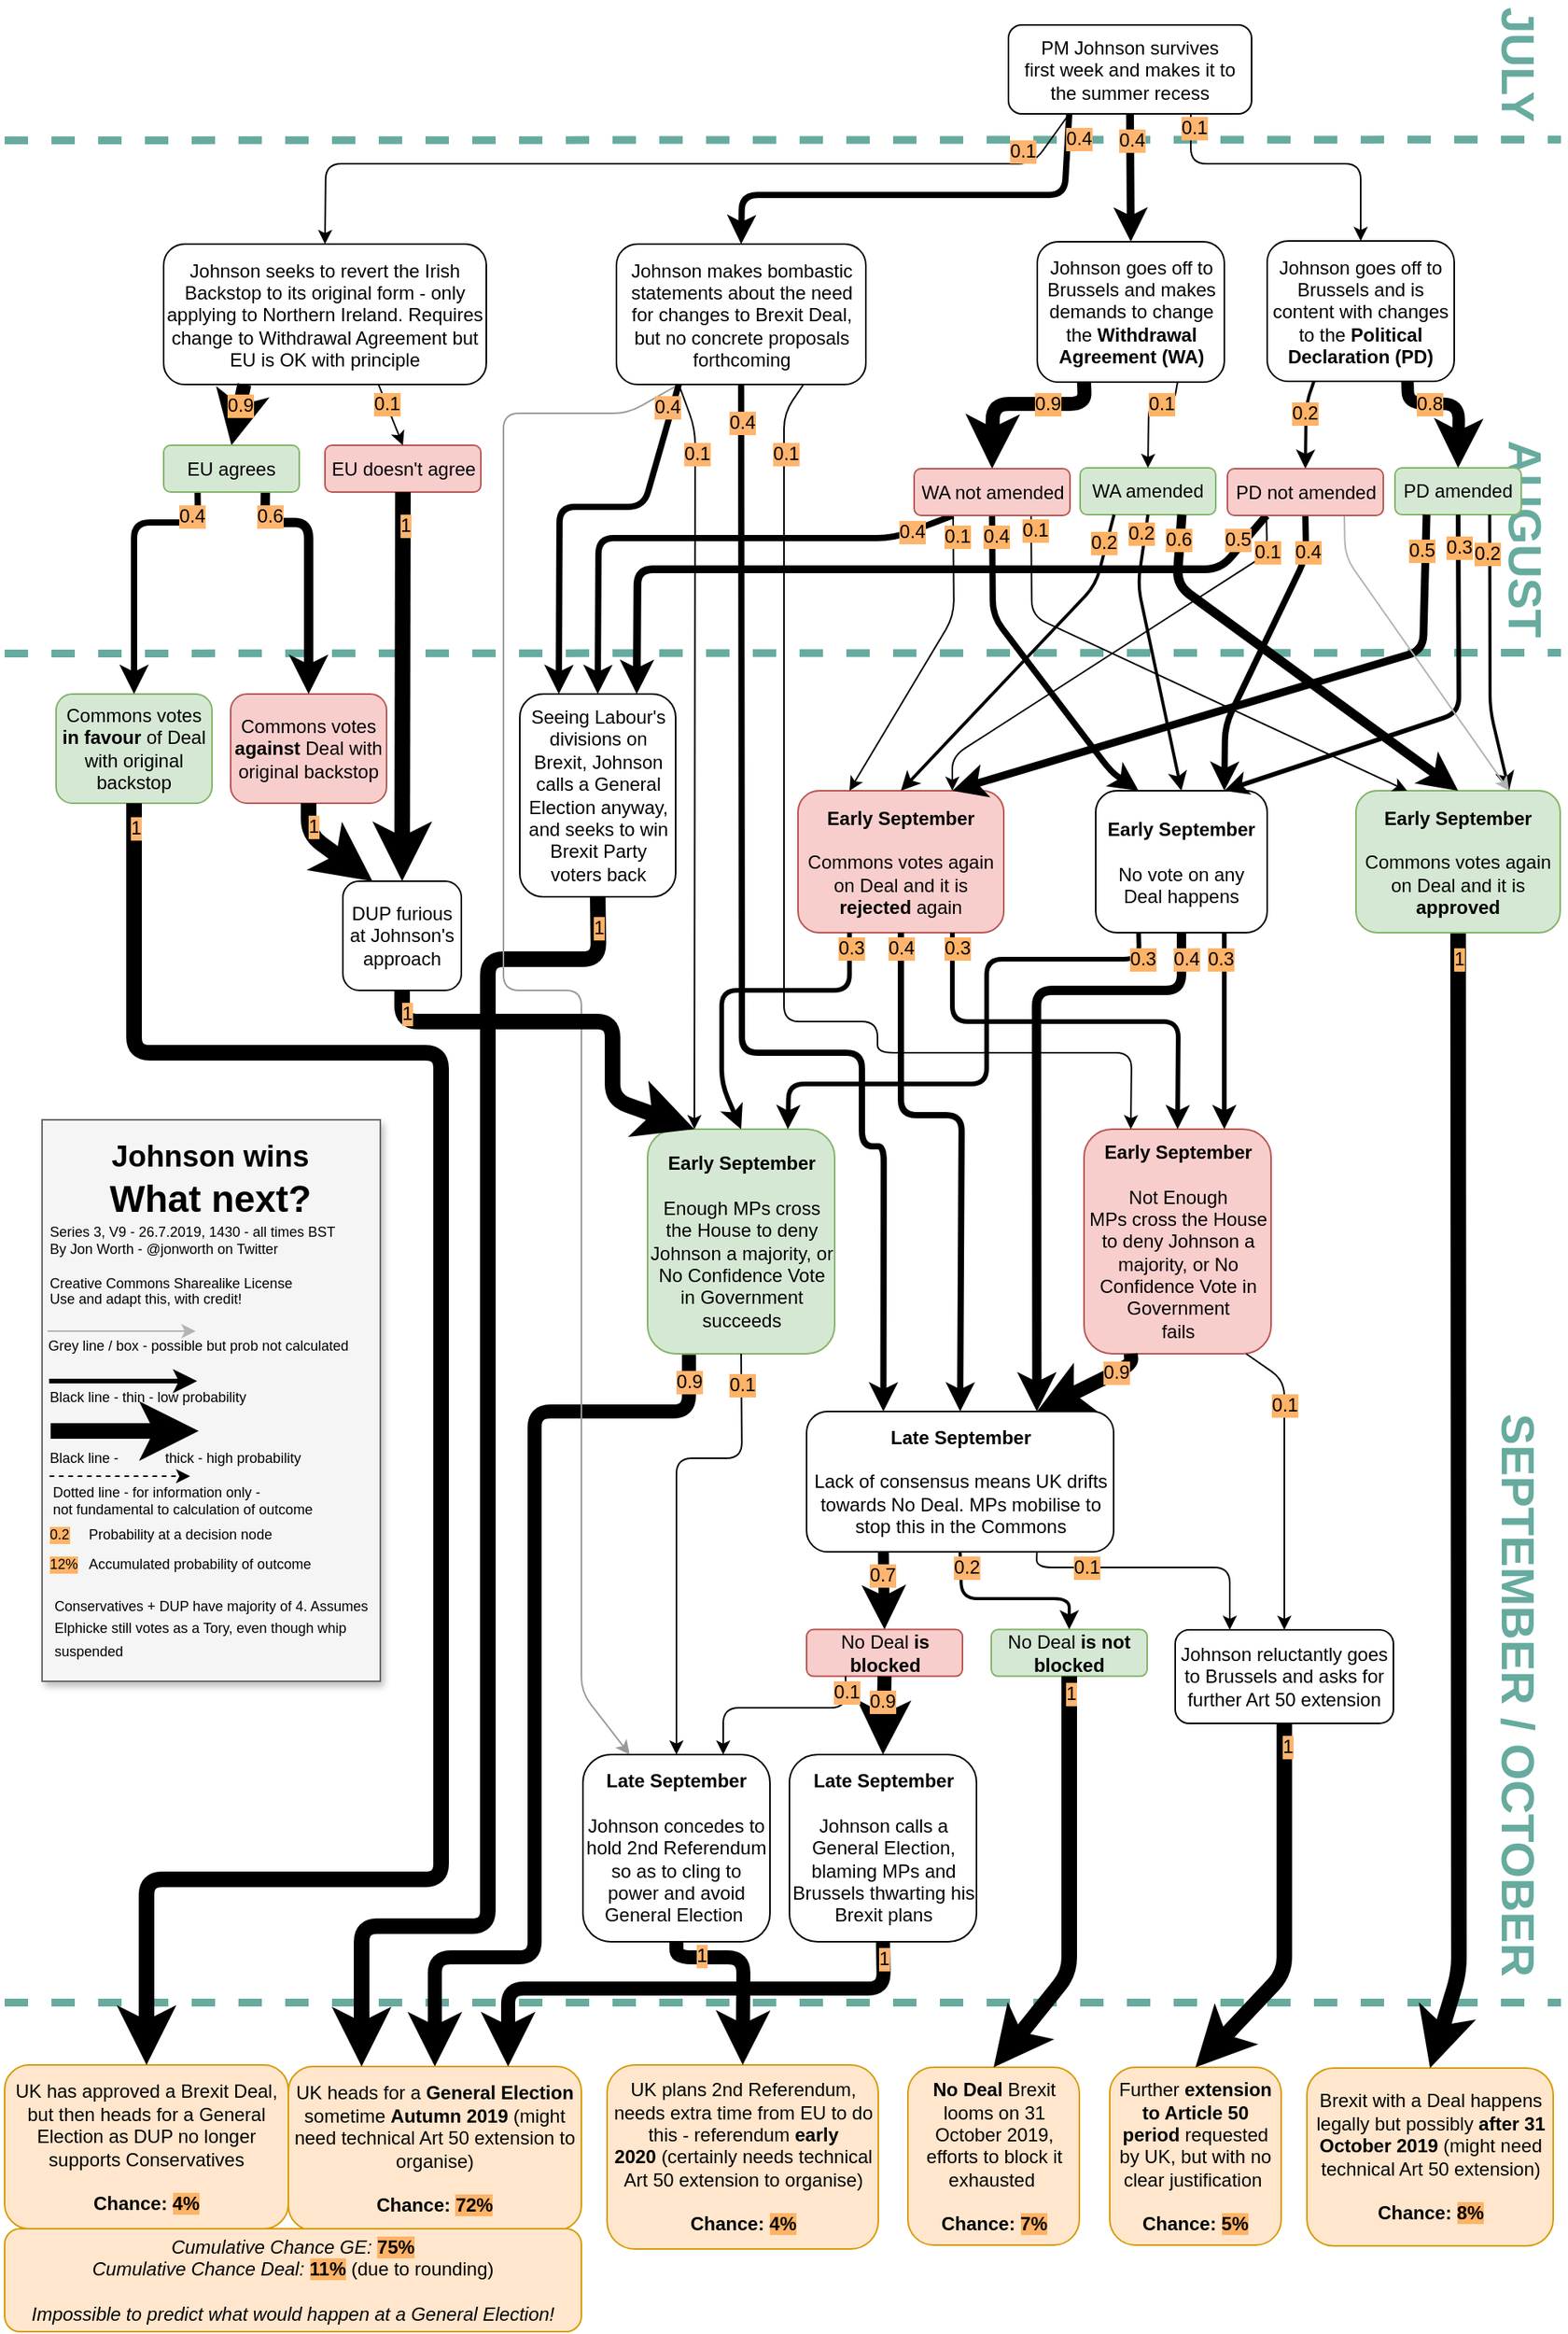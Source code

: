 <mxfile version="11.0.5" type="device"><diagram id="lSXVcm9r7wIJ1-dpV6qa" name="Page-1"><mxGraphModel dx="1106" dy="636" grid="1" gridSize="10" guides="1" tooltips="1" connect="1" arrows="1" fold="1" page="1" pageScale="1" pageWidth="827" pageHeight="1169" math="0" shadow="0"><root><mxCell id="0"/><mxCell id="1" parent="0"/><mxCell id="Iw0c2TgwUDw_euC1eZgr-57" value="" style="endArrow=none;dashed=1;html=1;strokeWidth=5;strokeColor=#67AB9F;" parent="1" edge="1"><mxGeometry width="50" height="50" relative="1" as="geometry"><mxPoint x="10" y="1287" as="sourcePoint"/><mxPoint x="1008.5" y="1287" as="targetPoint"/></mxGeometry></mxCell><mxCell id="Iw0c2TgwUDw_euC1eZgr-58" value="&lt;font style=&quot;font-size: 30px&quot; color=&quot;#67ab9f&quot;&gt;&lt;b&gt;SEPTEMBER / OCTOBER&lt;/b&gt;&lt;/font&gt;" style="text;html=1;strokeColor=none;fillColor=none;align=right;verticalAlign=middle;whiteSpace=wrap;rounded=0;labelBackgroundColor=none;direction=south;rotation=90;" parent="1" vertex="1"><mxGeometry x="774" y="1048" width="416" height="33" as="geometry"/></mxCell><mxCell id="Iw0c2TgwUDw_euC1eZgr-34" value="" style="endArrow=none;dashed=1;html=1;strokeWidth=5;strokeColor=#67AB9F;" parent="1" edge="1"><mxGeometry width="50" height="50" relative="1" as="geometry"><mxPoint x="10" y="422" as="sourcePoint"/><mxPoint x="1008.5" y="421.5" as="targetPoint"/></mxGeometry></mxCell><mxCell id="Iw0c2TgwUDw_euC1eZgr-54" value="&lt;font style=&quot;font-size: 30px&quot; color=&quot;#67ab9f&quot;&gt;&lt;b&gt;AUGUST&lt;/b&gt;&lt;/font&gt;" style="text;html=1;strokeColor=none;fillColor=none;align=right;verticalAlign=middle;whiteSpace=wrap;rounded=0;labelBackgroundColor=none;direction=south;rotation=90;" parent="1" vertex="1"><mxGeometry x="929" y="339.5" width="115" height="33" as="geometry"/></mxCell><mxCell id="7K7P4XBZ72VktKCeOSTk-15" value="&lt;span style=&quot;font-size: 12px&quot;&gt;&lt;b&gt;Early September&lt;/b&gt;&lt;br&gt;&lt;br&gt;Enough&lt;/span&gt;&amp;nbsp;MPs cross the House to deny Johnson a majority, or No Confidence Vote in Government succeeds" style="rounded=1;whiteSpace=wrap;html=1;fillColor=#d5e8d4;strokeColor=#82b366;fontSize=12;" parent="1" vertex="1"><mxGeometry x="422.5" y="727" width="120" height="144" as="geometry"/></mxCell><mxCell id="7K7P4XBZ72VktKCeOSTk-16" value="&lt;b&gt;Early September&lt;/b&gt;&lt;br&gt;&lt;br&gt;Not Enough&lt;br&gt;MPs cross the House to deny Johnson a majority, or No Confidence Vote in Government&lt;br&gt;fails" style="rounded=1;whiteSpace=wrap;html=1;fillColor=#f8cecc;strokeColor=#b85450;fontSize=12;" parent="1" vertex="1"><mxGeometry x="702.5" y="727" width="120" height="144" as="geometry"/></mxCell><mxCell id="7K7P4XBZ72VktKCeOSTk-32" value="&lt;b&gt;Late September&lt;/b&gt;&lt;br&gt;&lt;br&gt;Johnson concedes to hold 2nd Referendum so as to cling to power and avoid General Election&amp;nbsp;" style="rounded=1;whiteSpace=wrap;html=1;fontSize=12;" parent="1" vertex="1"><mxGeometry x="381" y="1128" width="120" height="120" as="geometry"/></mxCell><mxCell id="7K7P4XBZ72VktKCeOSTk-33" value="" style="endArrow=classic;html=1;strokeWidth=1;exitX=0.5;exitY=1;exitDx=0;exitDy=0;fontSize=12;entryX=0.5;entryY=0;entryDx=0;entryDy=0;" parent="1" source="7K7P4XBZ72VktKCeOSTk-15" target="7K7P4XBZ72VktKCeOSTk-32" edge="1"><mxGeometry width="50" height="50" relative="1" as="geometry"><mxPoint x="195" y="813.5" as="sourcePoint"/><mxPoint x="299.5" y="815.5" as="targetPoint"/><Array as="points"><mxPoint x="483" y="938"/><mxPoint x="441" y="938"/></Array></mxGeometry></mxCell><mxCell id="7K7P4XBZ72VktKCeOSTk-53" value="0.1" style="text;html=1;resizable=0;points=[];align=center;verticalAlign=middle;labelBackgroundColor=#FFB366;fontSize=12;" parent="7K7P4XBZ72VktKCeOSTk-33" vertex="1" connectable="0"><mxGeometry x="-0.387" relative="1" as="geometry"><mxPoint x="24.5" y="-47.5" as="offset"/></mxGeometry></mxCell><mxCell id="7K7P4XBZ72VktKCeOSTk-34" value="" style="endArrow=classic;html=1;strokeWidth=9;fontSize=12;entryX=0.5;entryY=0;entryDx=0;entryDy=0;exitX=0.221;exitY=1.004;exitDx=0;exitDy=0;exitPerimeter=0;" parent="1" source="7K7P4XBZ72VktKCeOSTk-15" target="ezZ561g6iPy63EXMOgBz-5" edge="1"><mxGeometry width="50" height="50" relative="1" as="geometry"><mxPoint x="289.5" y="765.5" as="sourcePoint"/><mxPoint x="334.5" y="1096" as="targetPoint"/><Array as="points"><mxPoint x="449" y="908"/><mxPoint x="350" y="908"/><mxPoint x="350" y="1258"/><mxPoint x="286" y="1258"/></Array></mxGeometry></mxCell><mxCell id="0ZxB78aHKAC87hzvvOJA-72" value="0.9" style="text;html=1;resizable=0;points=[];align=center;verticalAlign=middle;labelBackgroundColor=#FFB570;" vertex="1" connectable="0" parent="7K7P4XBZ72VktKCeOSTk-34"><mxGeometry x="-0.945" relative="1" as="geometry"><mxPoint as="offset"/></mxGeometry></mxCell><mxCell id="7K7P4XBZ72VktKCeOSTk-57" value="UK plans 2nd Referendum, needs extra time from EU to do this - referendum &lt;b&gt;early 2020&amp;nbsp;&lt;/b&gt;(certainly needs technical Art 50 extension to organise)&lt;b&gt;&lt;br&gt;&lt;/b&gt;&lt;br&gt;&lt;b&gt;Chance: &lt;span style=&quot;background-color: rgb(255 , 179 , 102)&quot;&gt;4%&lt;/span&gt;&lt;/b&gt;" style="rounded=1;whiteSpace=wrap;html=1;fillColor=#ffe6cc;strokeColor=#d79b00;fontSize=12;" parent="1" vertex="1"><mxGeometry x="396.5" y="1327" width="174" height="118" as="geometry"/></mxCell><mxCell id="7K7P4XBZ72VktKCeOSTk-63" value="&lt;b&gt;No Deal &lt;/b&gt;Brexit looms on 31 October 2019, efforts to block it exhausted&amp;nbsp;&lt;br&gt;&lt;br&gt;&lt;b&gt;Chance: &lt;span style=&quot;background-color: rgb(255 , 179 , 102)&quot;&gt;7%&lt;/span&gt;&lt;/b&gt;" style="rounded=1;whiteSpace=wrap;html=1;fillColor=#ffe6cc;strokeColor=#d79b00;fontSize=12;" parent="1" vertex="1"><mxGeometry x="589.5" y="1328.5" width="110" height="114" as="geometry"/></mxCell><mxCell id="7K7P4XBZ72VktKCeOSTk-72" value="Brexit with a Deal happens legally but possibly &lt;b&gt;after&lt;/b&gt;&lt;b style=&quot;font-size: 12px&quot;&gt;&amp;nbsp;31 October 2019&amp;nbsp;&lt;/b&gt;(might need technical Art 50 extension)&lt;span style=&quot;font-size: 12px&quot;&gt;&lt;br&gt;&lt;br&gt;&lt;b&gt;Chance: &lt;/b&gt;&lt;span style=&quot;font-weight: bold ; background-color: rgb(255 , 179 , 102)&quot;&gt;8%&lt;/span&gt;&lt;br&gt;&lt;/span&gt;" style="rounded=1;whiteSpace=wrap;html=1;fillColor=#ffe6cc;strokeColor=#d79b00;fontSize=12;" parent="1" vertex="1"><mxGeometry x="845.5" y="1329" width="158" height="114" as="geometry"/></mxCell><mxCell id="7K7P4XBZ72VktKCeOSTk-73" value="" style="endArrow=classic;html=1;strokeWidth=10;fontSize=12;entryX=0.5;entryY=0;entryDx=0;entryDy=0;exitX=0.5;exitY=1;exitDx=0;exitDy=0;" parent="1" source="BL-kFux2TK3ZMEraRpLe-17" target="7K7P4XBZ72VktKCeOSTk-72" edge="1"><mxGeometry width="50" height="50" relative="1" as="geometry"><mxPoint x="797" y="818.5" as="sourcePoint"/><mxPoint x="685.5" y="798.5" as="targetPoint"/><Array as="points"><mxPoint x="943" y="1268"/></Array></mxGeometry></mxCell><mxCell id="7K7P4XBZ72VktKCeOSTk-80" value="1" style="text;html=1;resizable=0;points=[];align=center;verticalAlign=middle;labelBackgroundColor=#FFB366;fontSize=12;" parent="7K7P4XBZ72VktKCeOSTk-73" vertex="1" connectable="0"><mxGeometry x="-0.515" y="-1" relative="1" as="geometry"><mxPoint x="1" y="-160.5" as="offset"/></mxGeometry></mxCell><mxCell id="7K7P4XBZ72VktKCeOSTk-86" value="" style="rounded=0;whiteSpace=wrap;html=1;labelBackgroundColor=none;strokeColor=#666666;fontSize=10;fontColor=#333333;fillColor=#f5f5f5;shadow=1;" parent="1" vertex="1"><mxGeometry x="34" y="721" width="217" height="360" as="geometry"/></mxCell><mxCell id="7K7P4XBZ72VktKCeOSTk-87" value="Grey line / box - possible but prob not calculated" style="text;html=1;resizable=0;points=[];autosize=1;align=left;verticalAlign=top;spacingTop=-4;fontSize=9;" parent="1" vertex="1"><mxGeometry x="36" y="857.556" width="210" height="10" as="geometry"/></mxCell><mxCell id="7K7P4XBZ72VktKCeOSTk-88" value="&lt;b&gt;&lt;font style=&quot;font-size: 19px&quot;&gt;Johnson wins&lt;br&gt;&lt;/font&gt;What next?&lt;br&gt;&lt;/b&gt;" style="text;html=1;strokeColor=none;fillColor=none;spacing=5;spacingTop=-20;whiteSpace=wrap;overflow=hidden;rounded=0;labelBackgroundColor=none;fontSize=24;align=center;" parent="1" vertex="1"><mxGeometry x="33.5" y="738.556" width="216" height="44" as="geometry"/></mxCell><mxCell id="7K7P4XBZ72VktKCeOSTk-89" value="" style="endArrow=classic;html=1;strokeColor=#B3B3B3;strokeWidth=1;fillColor=#000000;fontSize=9;" parent="1" edge="1"><mxGeometry width="50" height="50" relative="1" as="geometry"><mxPoint x="37.5" y="856.556" as="sourcePoint"/><mxPoint x="132.5" y="856.556" as="targetPoint"/></mxGeometry></mxCell><mxCell id="7K7P4XBZ72VktKCeOSTk-90" value="Black line - thin - low probability" style="text;html=1;resizable=0;points=[];autosize=1;align=left;verticalAlign=top;spacingTop=-4;fontSize=9;" parent="1" vertex="1"><mxGeometry x="37" y="890.556" width="180" height="20" as="geometry"/></mxCell><mxCell id="7K7P4XBZ72VktKCeOSTk-91" value="" style="endArrow=classic;html=1;strokeColor=#000000;strokeWidth=3;fillColor=#000000;fontSize=9;" parent="1" edge="1"><mxGeometry width="50" height="50" relative="1" as="geometry"><mxPoint x="38.5" y="888.556" as="sourcePoint"/><mxPoint x="133.5" y="888.556" as="targetPoint"/></mxGeometry></mxCell><mxCell id="7K7P4XBZ72VktKCeOSTk-92" value="Black line -&amp;nbsp; &amp;nbsp; &amp;nbsp; &amp;nbsp; &amp;nbsp; &amp;nbsp; thick - high probability" style="text;html=1;resizable=0;points=[];autosize=1;align=left;verticalAlign=top;spacingTop=-4;fontSize=9;" parent="1" vertex="1"><mxGeometry x="36.5" y="929.556" width="180" height="10" as="geometry"/></mxCell><mxCell id="7K7P4XBZ72VktKCeOSTk-93" value="" style="endArrow=classic;html=1;strokeColor=#000000;strokeWidth=10;fillColor=#000000;fontSize=9;" parent="1" edge="1"><mxGeometry width="50" height="50" relative="1" as="geometry"><mxPoint x="39.5" y="920.556" as="sourcePoint"/><mxPoint x="134.5" y="920.556" as="targetPoint"/></mxGeometry></mxCell><mxCell id="7K7P4XBZ72VktKCeOSTk-94" value="0.2" style="text;html=1;resizable=0;points=[];autosize=1;align=left;verticalAlign=top;spacingTop=-4;labelBackgroundColor=#FFB366;fontSize=9;" parent="1" vertex="1"><mxGeometry x="36.5" y="979.056" width="30" height="20" as="geometry"/></mxCell><mxCell id="7K7P4XBZ72VktKCeOSTk-95" value="Probability at a decision node" style="text;html=1;resizable=0;points=[];autosize=1;align=left;verticalAlign=top;spacingTop=-4;fontSize=9;" parent="1" vertex="1"><mxGeometry x="61.5" y="979.056" width="150" height="10" as="geometry"/></mxCell><mxCell id="7K7P4XBZ72VktKCeOSTk-96" value="&lt;div style=&quot;font-size: 9px&quot;&gt;&lt;span style=&quot;font-size: 9px&quot;&gt;Series 3, V9 - 26.7&lt;/span&gt;&lt;span&gt;.2019, 1430 - a&lt;/span&gt;&lt;span&gt;ll times BST&lt;/span&gt;&lt;/div&gt;&lt;div style=&quot;font-size: 9px&quot;&gt;&lt;span&gt;By Jon Worth - @jonworth on Twitter&lt;/span&gt;&lt;/div&gt;&lt;div style=&quot;font-size: 9px&quot;&gt;&lt;span&gt;&lt;br&gt;&lt;/span&gt;&lt;/div&gt;&lt;div style=&quot;font-size: 9px&quot;&gt;&lt;span&gt;Creative Commons Sharealike License&lt;/span&gt;&lt;/div&gt;&lt;div style=&quot;font-size: 9px&quot;&gt;&lt;span&gt;Use and adapt this, with credit!&lt;/span&gt;&lt;/div&gt;&lt;font style=&quot;font-size: 9px&quot;&gt;&lt;br style=&quot;font-size: 9px&quot;&gt;&lt;/font&gt;" style="text;html=1;strokeColor=none;fillColor=none;align=left;verticalAlign=middle;whiteSpace=wrap;rounded=0;labelBackgroundColor=none;fontSize=9;fontColor=#000000;" parent="1" vertex="1"><mxGeometry x="37" y="794.556" width="212" height="51" as="geometry"/></mxCell><mxCell id="7K7P4XBZ72VktKCeOSTk-101" value="Accumulated probability of outcome" style="text;html=1;resizable=0;points=[];autosize=1;align=left;verticalAlign=top;spacingTop=-4;fontSize=9;" parent="1" vertex="1"><mxGeometry x="61.5" y="998.056" width="170" height="10" as="geometry"/></mxCell><mxCell id="7K7P4XBZ72VktKCeOSTk-102" value="12%" style="text;html=1;resizable=0;points=[];autosize=1;align=left;verticalAlign=top;spacingTop=-4;labelBackgroundColor=#FFB366;fontSize=9;" parent="1" vertex="1"><mxGeometry x="36.5" y="998.056" width="40" height="10" as="geometry"/></mxCell><mxCell id="ezZ561g6iPy63EXMOgBz-5" value="UK heads for a &lt;b&gt;General Election &lt;/b&gt;sometime &lt;b&gt;Autumn&amp;nbsp;2019 &lt;/b&gt;(might need technical Art 50 extension to organise)&lt;br&gt;&lt;br&gt;&lt;b&gt;Chance: &lt;span style=&quot;background-color: rgb(255 , 179 , 102)&quot;&gt;72%&lt;/span&gt;&lt;/b&gt;" style="rounded=1;whiteSpace=wrap;html=1;fillColor=#ffe6cc;strokeColor=#d79b00;fontSize=12;" parent="1" vertex="1"><mxGeometry x="192" y="1328" width="188" height="105" as="geometry"/></mxCell><mxCell id="ezZ561g6iPy63EXMOgBz-8" value="Seeing Labour's divisions on Brexit, Johnson calls a General Election anyway, and seeks to win Brexit Party voters back" style="rounded=1;whiteSpace=wrap;html=1;fontSize=12;" parent="1" vertex="1"><mxGeometry x="340.5" y="448" width="100" height="130" as="geometry"/></mxCell><mxCell id="ezZ561g6iPy63EXMOgBz-9" value="" style="endArrow=classic;html=1;entryX=0.25;entryY=0;entryDx=0;entryDy=0;exitX=0.5;exitY=1;exitDx=0;exitDy=0;strokeWidth=10;" parent="1" source="ezZ561g6iPy63EXMOgBz-8" target="ezZ561g6iPy63EXMOgBz-5" edge="1"><mxGeometry width="50" height="50" relative="1" as="geometry"><mxPoint x="240" y="548.5" as="sourcePoint"/><mxPoint x="275.833" y="1027.5" as="targetPoint"/><Array as="points"><mxPoint x="391" y="618"/><mxPoint x="320" y="618"/><mxPoint x="320" y="1238"/><mxPoint x="239" y="1238"/></Array></mxGeometry></mxCell><mxCell id="O7O-WKxeNENNEInKpeFR-5" value="1" style="text;html=1;resizable=0;points=[];align=center;verticalAlign=middle;labelBackgroundColor=#FFB366;" parent="ezZ561g6iPy63EXMOgBz-9" vertex="1" connectable="0"><mxGeometry x="-0.83" relative="1" as="geometry"><mxPoint x="36.5" y="-20" as="offset"/></mxGeometry></mxCell><mxCell id="BL-kFux2TK3ZMEraRpLe-4" value="Johnson goes off to Brussels and makes demands to change the &lt;b&gt;Withdrawal Agreement (WA)&lt;/b&gt;" style="rounded=1;whiteSpace=wrap;html=1;" parent="1" vertex="1"><mxGeometry x="672.5" y="158" width="120" height="90" as="geometry"/></mxCell><mxCell id="BL-kFux2TK3ZMEraRpLe-6" value="WA amended" style="rounded=1;whiteSpace=wrap;html=1;fillColor=#d5e8d4;strokeColor=#82b366;fontSize=12;" parent="1" vertex="1"><mxGeometry x="700" y="303" width="87" height="30" as="geometry"/></mxCell><mxCell id="BL-kFux2TK3ZMEraRpLe-7" value="Johnson goes off to Brussels and is content with changes to the &lt;b&gt;Political Declaration (PD)&lt;/b&gt;" style="rounded=1;whiteSpace=wrap;html=1;" parent="1" vertex="1"><mxGeometry x="820" y="157.5" width="120" height="90" as="geometry"/></mxCell><mxCell id="BL-kFux2TK3ZMEraRpLe-8" value="" style="endArrow=classic;html=1;strokeWidth=1;exitX=0.75;exitY=1;exitDx=0;exitDy=0;entryX=0.5;entryY=0;entryDx=0;entryDy=0;" parent="1" source="BL-kFux2TK3ZMEraRpLe-4" target="BL-kFux2TK3ZMEraRpLe-6" edge="1"><mxGeometry width="50" height="50" relative="1" as="geometry"><mxPoint x="823" y="201.5" as="sourcePoint"/><mxPoint x="873" y="151.5" as="targetPoint"/><Array as="points"><mxPoint x="760" y="262"/><mxPoint x="744" y="262"/></Array></mxGeometry></mxCell><mxCell id="BL-kFux2TK3ZMEraRpLe-52" value="0.1" style="text;html=1;resizable=0;points=[];align=center;verticalAlign=middle;labelBackgroundColor=#FFB366;" parent="BL-kFux2TK3ZMEraRpLe-8" vertex="1" connectable="0"><mxGeometry x="-0.363" relative="1" as="geometry"><mxPoint as="offset"/></mxGeometry></mxCell><mxCell id="BL-kFux2TK3ZMEraRpLe-9" value="" style="endArrow=classic;html=1;strokeWidth=9;exitX=0.25;exitY=1;exitDx=0;exitDy=0;entryX=0.5;entryY=0;entryDx=0;entryDy=0;" parent="1" source="BL-kFux2TK3ZMEraRpLe-4" target="BL-kFux2TK3ZMEraRpLe-5" edge="1"><mxGeometry width="50" height="50" relative="1" as="geometry"><mxPoint x="679" y="101.5" as="sourcePoint"/><mxPoint x="709" y="145.5" as="targetPoint"/><Array as="points"><mxPoint x="703" y="262"/><mxPoint x="644" y="262"/></Array></mxGeometry></mxCell><mxCell id="BL-kFux2TK3ZMEraRpLe-51" value="0.9" style="text;html=1;resizable=0;points=[];align=center;verticalAlign=middle;labelBackgroundColor=#FFB366;" parent="BL-kFux2TK3ZMEraRpLe-9" vertex="1" connectable="0"><mxGeometry x="-0.327" relative="1" as="geometry"><mxPoint as="offset"/></mxGeometry></mxCell><mxCell id="BL-kFux2TK3ZMEraRpLe-10" value="PD amended" style="rounded=1;whiteSpace=wrap;html=1;fillColor=#d5e8d4;strokeColor=#82b366;fontSize=12;" parent="1" vertex="1"><mxGeometry x="902" y="303" width="81" height="30" as="geometry"/></mxCell><mxCell id="BL-kFux2TK3ZMEraRpLe-12" value="" style="endArrow=classic;html=1;strokeWidth=8;entryX=0.5;entryY=0;entryDx=0;entryDy=0;exitX=0.75;exitY=1;exitDx=0;exitDy=0;" parent="1" source="BL-kFux2TK3ZMEraRpLe-7" target="BL-kFux2TK3ZMEraRpLe-10" edge="1"><mxGeometry width="50" height="50" relative="1" as="geometry"><mxPoint x="894" y="172.5" as="sourcePoint"/><mxPoint x="709" y="145.5" as="targetPoint"/><Array as="points"><mxPoint x="910.5" y="261.5"/><mxPoint x="943" y="262"/></Array></mxGeometry></mxCell><mxCell id="BL-kFux2TK3ZMEraRpLe-54" value="0.8" style="text;html=1;resizable=0;points=[];align=center;verticalAlign=middle;labelBackgroundColor=#FFB366;" parent="BL-kFux2TK3ZMEraRpLe-12" vertex="1" connectable="0"><mxGeometry x="-0.425" y="2" relative="1" as="geometry"><mxPoint x="2" y="2" as="offset"/></mxGeometry></mxCell><mxCell id="BL-kFux2TK3ZMEraRpLe-13" value="" style="endArrow=classic;html=1;strokeWidth=2;exitX=0.25;exitY=1;exitDx=0;exitDy=0;entryX=0.5;entryY=0;entryDx=0;entryDy=0;" parent="1" source="BL-kFux2TK3ZMEraRpLe-7" target="BL-kFux2TK3ZMEraRpLe-11" edge="1"><mxGeometry width="50" height="50" relative="1" as="geometry"><mxPoint x="619" y="101.5" as="sourcePoint"/><mxPoint x="592" y="145.5" as="targetPoint"/><Array as="points"><mxPoint x="845" y="262"/></Array></mxGeometry></mxCell><mxCell id="BL-kFux2TK3ZMEraRpLe-53" value="0.2" style="text;html=1;resizable=0;points=[];align=center;verticalAlign=middle;labelBackgroundColor=#FFB366;" parent="BL-kFux2TK3ZMEraRpLe-13" vertex="1" connectable="0"><mxGeometry x="-0.254" y="-1" relative="1" as="geometry"><mxPoint as="offset"/></mxGeometry></mxCell><mxCell id="BL-kFux2TK3ZMEraRpLe-16" value="&lt;b&gt;Early September&lt;/b&gt;&lt;br&gt;&lt;br&gt;Commons votes again on Deal and it is &lt;b&gt;rejected&lt;/b&gt;&amp;nbsp;again" style="rounded=1;whiteSpace=wrap;html=1;fillColor=#f8cecc;strokeColor=#b85450;fontSize=12;" parent="1" vertex="1"><mxGeometry x="519" y="510" width="132" height="91" as="geometry"/></mxCell><mxCell id="BL-kFux2TK3ZMEraRpLe-17" value="&lt;b&gt;Early September&lt;/b&gt;&lt;br&gt;&lt;br&gt;Commons votes again on Deal and it is&lt;br&gt;&lt;b&gt;approved&lt;/b&gt;" style="rounded=1;whiteSpace=wrap;html=1;fillColor=#d5e8d4;strokeColor=#82b366;fontSize=12;" parent="1" vertex="1"><mxGeometry x="877" y="510" width="131" height="91" as="geometry"/></mxCell><mxCell id="BL-kFux2TK3ZMEraRpLe-18" value="&lt;b&gt;Early September&lt;/b&gt;&lt;br&gt;&lt;br&gt;No vote on any Deal happens" style="rounded=1;whiteSpace=wrap;html=1;fontSize=12;" parent="1" vertex="1"><mxGeometry x="710" y="510" width="110" height="91" as="geometry"/></mxCell><mxCell id="BL-kFux2TK3ZMEraRpLe-20" value="" style="endArrow=classic;html=1;strokeWidth=6;exitX=0.75;exitY=1;exitDx=0;exitDy=0;entryX=0.5;entryY=0;entryDx=0;entryDy=0;" parent="1" source="BL-kFux2TK3ZMEraRpLe-6" target="BL-kFux2TK3ZMEraRpLe-17" edge="1"><mxGeometry width="50" height="50" relative="1" as="geometry"><mxPoint x="907" y="488.5" as="sourcePoint"/><mxPoint x="957" y="438.5" as="targetPoint"/><Array as="points"><mxPoint x="762" y="378"/></Array></mxGeometry></mxCell><mxCell id="BL-kFux2TK3ZMEraRpLe-62" value="0.6" style="text;html=1;resizable=0;points=[];align=center;verticalAlign=middle;labelBackgroundColor=#FFB366;" parent="BL-kFux2TK3ZMEraRpLe-20" vertex="1" connectable="0"><mxGeometry x="-0.701" y="2" relative="1" as="geometry"><mxPoint x="-1.5" y="-24.5" as="offset"/></mxGeometry></mxCell><mxCell id="BL-kFux2TK3ZMEraRpLe-21" value="" style="endArrow=classic;html=1;strokeWidth=2;exitX=0.25;exitY=1;exitDx=0;exitDy=0;entryX=0.5;entryY=0;entryDx=0;entryDy=0;" parent="1" source="BL-kFux2TK3ZMEraRpLe-6" target="BL-kFux2TK3ZMEraRpLe-16" edge="1"><mxGeometry width="50" height="50" relative="1" as="geometry"><mxPoint x="718" y="312.5" as="sourcePoint"/><mxPoint x="753" y="347.5" as="targetPoint"/><Array as="points"><mxPoint x="710" y="378"/></Array></mxGeometry></mxCell><mxCell id="BL-kFux2TK3ZMEraRpLe-60" value="0.2" style="text;html=1;resizable=0;points=[];align=center;verticalAlign=middle;labelBackgroundColor=#FFB366;" parent="BL-kFux2TK3ZMEraRpLe-21" vertex="1" connectable="0"><mxGeometry x="-0.715" y="-2" relative="1" as="geometry"><mxPoint x="3" y="-13.5" as="offset"/></mxGeometry></mxCell><mxCell id="BL-kFux2TK3ZMEraRpLe-24" value="" style="endArrow=classic;html=1;strokeWidth=2;entryX=0.75;entryY=0;entryDx=0;entryDy=0;exitX=0.75;exitY=1;exitDx=0;exitDy=0;" parent="1" source="BL-kFux2TK3ZMEraRpLe-10" target="BL-kFux2TK3ZMEraRpLe-17" edge="1"><mxGeometry width="50" height="50" relative="1" as="geometry"><mxPoint x="914" y="539.5" as="sourcePoint"/><mxPoint x="964" y="489.5" as="targetPoint"/><Array as="points"><mxPoint x="963" y="458"/></Array></mxGeometry></mxCell><mxCell id="BL-kFux2TK3ZMEraRpLe-65" value="0.2" style="text;html=1;resizable=0;points=[];align=center;verticalAlign=middle;labelBackgroundColor=#FFB366;" parent="BL-kFux2TK3ZMEraRpLe-24" vertex="1" connectable="0"><mxGeometry x="-0.459" relative="1" as="geometry"><mxPoint x="-2" y="-24" as="offset"/></mxGeometry></mxCell><mxCell id="BL-kFux2TK3ZMEraRpLe-25" value="" style="endArrow=classic;html=1;strokeWidth=5;entryX=0.75;entryY=0;entryDx=0;entryDy=0;exitX=0.25;exitY=1;exitDx=0;exitDy=0;" parent="1" source="BL-kFux2TK3ZMEraRpLe-10" target="BL-kFux2TK3ZMEraRpLe-16" edge="1"><mxGeometry width="50" height="50" relative="1" as="geometry"><mxPoint x="684" y="369.5" as="sourcePoint"/><mxPoint x="734" y="319.5" as="targetPoint"/><Array as="points"><mxPoint x="920" y="420"/></Array></mxGeometry></mxCell><mxCell id="BL-kFux2TK3ZMEraRpLe-67" value="0.5" style="text;html=1;resizable=0;points=[];align=center;verticalAlign=middle;labelBackgroundColor=#FFB366;" parent="BL-kFux2TK3ZMEraRpLe-25" vertex="1" connectable="0"><mxGeometry x="-0.727" y="-3" relative="1" as="geometry"><mxPoint x="1" y="-32" as="offset"/></mxGeometry></mxCell><mxCell id="BL-kFux2TK3ZMEraRpLe-26" value="" style="endArrow=classic;html=1;strokeWidth=1;entryX=0.25;entryY=0;entryDx=0;entryDy=0;exitX=0.25;exitY=1;exitDx=0;exitDy=0;" parent="1" source="BL-kFux2TK3ZMEraRpLe-5" target="BL-kFux2TK3ZMEraRpLe-16" edge="1"><mxGeometry width="50" height="50" relative="1" as="geometry"><mxPoint x="484" y="399.5" as="sourcePoint"/><mxPoint x="534" y="349.5" as="targetPoint"/><Array as="points"><mxPoint x="619" y="398"/></Array></mxGeometry></mxCell><mxCell id="BL-kFux2TK3ZMEraRpLe-50" value="0.1" style="text;html=1;resizable=0;points=[];align=center;verticalAlign=middle;labelBackgroundColor=#FFB366;" parent="BL-kFux2TK3ZMEraRpLe-26" vertex="1" connectable="0"><mxGeometry x="-0.519" y="1" relative="1" as="geometry"><mxPoint x="1" y="-34" as="offset"/></mxGeometry></mxCell><mxCell id="BL-kFux2TK3ZMEraRpLe-27" value="" style="endArrow=classic;html=1;strokeWidth=4;entryX=0.25;entryY=0;entryDx=0;entryDy=0;exitX=0.5;exitY=1;exitDx=0;exitDy=0;" parent="1" source="BL-kFux2TK3ZMEraRpLe-5" target="BL-kFux2TK3ZMEraRpLe-18" edge="1"><mxGeometry width="50" height="50" relative="1" as="geometry"><mxPoint x="551" y="312.5" as="sourcePoint"/><mxPoint x="589" y="408.5" as="targetPoint"/><Array as="points"><mxPoint x="644" y="398"/><mxPoint x="720" y="498"/></Array></mxGeometry></mxCell><mxCell id="BL-kFux2TK3ZMEraRpLe-55" value="0.4" style="text;html=1;resizable=0;points=[];align=center;verticalAlign=middle;labelBackgroundColor=#FFB366;" parent="BL-kFux2TK3ZMEraRpLe-27" vertex="1" connectable="0"><mxGeometry x="-0.527" y="-3" relative="1" as="geometry"><mxPoint x="4.5" y="-37" as="offset"/></mxGeometry></mxCell><mxCell id="BL-kFux2TK3ZMEraRpLe-28" value="" style="endArrow=classic;html=1;strokeWidth=1;entryX=0.25;entryY=0;entryDx=0;entryDy=0;exitX=0.75;exitY=1;exitDx=0;exitDy=0;" parent="1" source="BL-kFux2TK3ZMEraRpLe-5" target="BL-kFux2TK3ZMEraRpLe-17" edge="1"><mxGeometry width="50" height="50" relative="1" as="geometry"><mxPoint x="576" y="312.5" as="sourcePoint"/><mxPoint x="705" y="408.5" as="targetPoint"/><Array as="points"><mxPoint x="669" y="398"/></Array></mxGeometry></mxCell><mxCell id="BL-kFux2TK3ZMEraRpLe-56" value="0.1" style="text;html=1;resizable=0;points=[];align=center;verticalAlign=middle;labelBackgroundColor=#FFB366;" parent="BL-kFux2TK3ZMEraRpLe-28" vertex="1" connectable="0"><mxGeometry x="-0.689" y="2" relative="1" as="geometry"><mxPoint y="-42" as="offset"/></mxGeometry></mxCell><mxCell id="BL-kFux2TK3ZMEraRpLe-29" value="" style="endArrow=classic;html=1;strokeWidth=2;exitX=0.5;exitY=1;exitDx=0;exitDy=0;entryX=0.5;entryY=0;entryDx=0;entryDy=0;" parent="1" source="BL-kFux2TK3ZMEraRpLe-6" target="BL-kFux2TK3ZMEraRpLe-18" edge="1"><mxGeometry width="50" height="50" relative="1" as="geometry"><mxPoint x="668" y="312.5" as="sourcePoint"/><mxPoint x="614" y="408.5" as="targetPoint"/><Array as="points"><mxPoint x="737" y="378"/></Array></mxGeometry></mxCell><mxCell id="BL-kFux2TK3ZMEraRpLe-61" value="0.2" style="text;html=1;resizable=0;points=[];align=center;verticalAlign=middle;labelBackgroundColor=#FFB366;" parent="BL-kFux2TK3ZMEraRpLe-29" vertex="1" connectable="0"><mxGeometry x="-0.648" y="-3" relative="1" as="geometry"><mxPoint x="3" y="-19" as="offset"/></mxGeometry></mxCell><mxCell id="BL-kFux2TK3ZMEraRpLe-30" value="" style="endArrow=classic;html=1;strokeWidth=3;entryX=0.75;entryY=0;entryDx=0;entryDy=0;exitX=0.5;exitY=1;exitDx=0;exitDy=0;" parent="1" source="BL-kFux2TK3ZMEraRpLe-10" target="BL-kFux2TK3ZMEraRpLe-18" edge="1"><mxGeometry width="50" height="50" relative="1" as="geometry"><mxPoint x="916" y="312.5" as="sourcePoint"/><mxPoint x="639" y="408.5" as="targetPoint"/><Array as="points"><mxPoint x="943" y="460"/></Array></mxGeometry></mxCell><mxCell id="BL-kFux2TK3ZMEraRpLe-66" value="0.3" style="text;html=1;resizable=0;points=[];align=center;verticalAlign=middle;labelBackgroundColor=#FFB366;" parent="BL-kFux2TK3ZMEraRpLe-30" vertex="1" connectable="0"><mxGeometry x="-0.516" relative="1" as="geometry"><mxPoint x="-0.5" y="-48" as="offset"/></mxGeometry></mxCell><mxCell id="BL-kFux2TK3ZMEraRpLe-31" value="" style="endArrow=classic;html=1;strokeWidth=1;exitX=0.25;exitY=1;exitDx=0;exitDy=0;entryX=0.25;entryY=0;entryDx=0;entryDy=0;" parent="1" source="BL-kFux2TK3ZMEraRpLe-32" target="7K7P4XBZ72VktKCeOSTk-15" edge="1"><mxGeometry width="50" height="50" relative="1" as="geometry"><mxPoint x="490" y="162.5" as="sourcePoint"/><mxPoint x="490" y="272.5" as="targetPoint"/><Array as="points"><mxPoint x="453" y="278"/></Array></mxGeometry></mxCell><mxCell id="0ZxB78aHKAC87hzvvOJA-77" value="0.1" style="text;html=1;resizable=0;points=[];align=center;verticalAlign=middle;labelBackgroundColor=#FFB570;" vertex="1" connectable="0" parent="BL-kFux2TK3ZMEraRpLe-31"><mxGeometry x="-0.808" y="1" relative="1" as="geometry"><mxPoint as="offset"/></mxGeometry></mxCell><mxCell id="BL-kFux2TK3ZMEraRpLe-33" value="" style="endArrow=classic;html=1;strokeWidth=1;entryX=0.25;entryY=0;entryDx=0;entryDy=0;exitX=0.75;exitY=1;exitDx=0;exitDy=0;" parent="1" source="BL-kFux2TK3ZMEraRpLe-32" target="7K7P4XBZ72VktKCeOSTk-16" edge="1"><mxGeometry width="50" height="50" relative="1" as="geometry"><mxPoint x="480" y="332.5" as="sourcePoint"/><mxPoint x="530" y="282.5" as="targetPoint"/><Array as="points"><mxPoint x="510" y="268"/><mxPoint x="510" y="658"/><mxPoint x="570" y="658"/><mxPoint x="570" y="678"/><mxPoint x="733" y="678"/></Array></mxGeometry></mxCell><mxCell id="0ZxB78aHKAC87hzvvOJA-78" value="0.1" style="text;html=1;resizable=0;points=[];align=center;verticalAlign=middle;labelBackgroundColor=#FFB570;" vertex="1" connectable="0" parent="BL-kFux2TK3ZMEraRpLe-33"><mxGeometry x="-0.864" y="1" relative="1" as="geometry"><mxPoint as="offset"/></mxGeometry></mxCell><mxCell id="BL-kFux2TK3ZMEraRpLe-57" value="" style="endArrow=classic;html=1;strokeWidth=1;exitX=0.25;exitY=1;exitDx=0;exitDy=0;entryX=0.75;entryY=0;entryDx=0;entryDy=0;" parent="1" source="BL-kFux2TK3ZMEraRpLe-11" target="BL-kFux2TK3ZMEraRpLe-16" edge="1"><mxGeometry width="50" height="50" relative="1" as="geometry"><mxPoint x="924" y="479.5" as="sourcePoint"/><mxPoint x="974" y="429.5" as="targetPoint"/><Array as="points"><mxPoint x="820" y="358"/><mxPoint x="618" y="488"/></Array></mxGeometry></mxCell><mxCell id="BL-kFux2TK3ZMEraRpLe-64" value="0.1" style="text;html=1;resizable=0;points=[];align=center;verticalAlign=middle;labelBackgroundColor=#FFB366;" parent="BL-kFux2TK3ZMEraRpLe-57" vertex="1" connectable="0"><mxGeometry x="-0.683" y="-2" relative="1" as="geometry"><mxPoint x="18" y="-11" as="offset"/></mxGeometry></mxCell><mxCell id="BL-kFux2TK3ZMEraRpLe-58" value="" style="endArrow=classic;html=1;strokeWidth=4;exitX=0.5;exitY=1;exitDx=0;exitDy=0;entryX=0.75;entryY=0;entryDx=0;entryDy=0;" parent="1" source="BL-kFux2TK3ZMEraRpLe-11" target="BL-kFux2TK3ZMEraRpLe-18" edge="1"><mxGeometry width="50" height="50" relative="1" as="geometry"><mxPoint x="799" y="312.5" as="sourcePoint"/><mxPoint x="639" y="408.5" as="targetPoint"/><Array as="points"><mxPoint x="845" y="360"/><mxPoint x="793" y="468"/></Array></mxGeometry></mxCell><mxCell id="BL-kFux2TK3ZMEraRpLe-63" value="0.4" style="text;html=1;resizable=0;points=[];align=center;verticalAlign=middle;labelBackgroundColor=#FFB366;" parent="BL-kFux2TK3ZMEraRpLe-58" vertex="1" connectable="0"><mxGeometry x="-0.513" y="1" relative="1" as="geometry"><mxPoint x="8" y="-21.5" as="offset"/></mxGeometry></mxCell><mxCell id="BL-kFux2TK3ZMEraRpLe-59" value="" style="endArrow=classic;html=1;strokeWidth=1;exitX=0.75;exitY=1;exitDx=0;exitDy=0;entryX=0.75;entryY=0;entryDx=0;entryDy=0;strokeColor=#B3B3B3;" parent="1" source="BL-kFux2TK3ZMEraRpLe-11" target="BL-kFux2TK3ZMEraRpLe-17" edge="1"><mxGeometry width="50" height="50" relative="1" as="geometry"><mxPoint x="824" y="312.5" as="sourcePoint"/><mxPoint x="755" y="408.5" as="targetPoint"/><Array as="points"><mxPoint x="870" y="360"/></Array></mxGeometry></mxCell><mxCell id="BL-kFux2TK3ZMEraRpLe-69" value="" style="endArrow=classic;html=1;strokeWidth=3;entryX=0.5;entryY=0;entryDx=0;entryDy=0;exitX=0.25;exitY=1;exitDx=0;exitDy=0;" parent="1" source="BL-kFux2TK3ZMEraRpLe-16" target="7K7P4XBZ72VktKCeOSTk-15" edge="1"><mxGeometry width="50" height="50" relative="1" as="geometry"><mxPoint x="530" y="449.5" as="sourcePoint"/><mxPoint x="655" y="519.5" as="targetPoint"/><Array as="points"><mxPoint x="552" y="638"/><mxPoint x="470" y="638"/><mxPoint x="470" y="698"/></Array></mxGeometry></mxCell><mxCell id="BL-kFux2TK3ZMEraRpLe-70" value="0.3" style="text;html=1;resizable=0;points=[];align=center;verticalAlign=middle;labelBackgroundColor=#FFB366;" parent="BL-kFux2TK3ZMEraRpLe-69" vertex="1" connectable="0"><mxGeometry x="-0.519" y="1" relative="1" as="geometry"><mxPoint x="14.5" y="-28" as="offset"/></mxGeometry></mxCell><mxCell id="BL-kFux2TK3ZMEraRpLe-71" value="Johnson reluctantly goes to Brussels and asks for further Art 50 extension" style="rounded=1;whiteSpace=wrap;html=1;fontSize=12;" parent="1" vertex="1"><mxGeometry x="761" y="1048" width="140" height="60" as="geometry"/></mxCell><mxCell id="BL-kFux2TK3ZMEraRpLe-72" value="Further &lt;b&gt;extension to Article 50 period&lt;/b&gt; requested by UK, but with no clear justification&amp;nbsp;&lt;br&gt;&lt;br&gt;&lt;b&gt;Chance: &lt;span style=&quot;background-color: rgb(255 , 179 , 102)&quot;&gt;5%&lt;/span&gt;&lt;/b&gt;" style="rounded=1;whiteSpace=wrap;html=1;fillColor=#ffe6cc;strokeColor=#d79b00;fontSize=12;" parent="1" vertex="1"><mxGeometry x="719" y="1328.5" width="110" height="114" as="geometry"/></mxCell><mxCell id="BL-kFux2TK3ZMEraRpLe-73" value="" style="endArrow=classic;html=1;strokeColor=#000000;strokeWidth=3;entryX=0.75;entryY=0;entryDx=0;entryDy=0;exitX=0.75;exitY=1;exitDx=0;exitDy=0;" parent="1" source="BL-kFux2TK3ZMEraRpLe-18" target="7K7P4XBZ72VktKCeOSTk-16" edge="1"><mxGeometry width="50" height="50" relative="1" as="geometry"><mxPoint x="790" y="689.5" as="sourcePoint"/><mxPoint x="840" y="639.5" as="targetPoint"/><Array as="points"/></mxGeometry></mxCell><mxCell id="BL-kFux2TK3ZMEraRpLe-82" value="0.3" style="text;html=1;resizable=0;points=[];align=center;verticalAlign=middle;labelBackgroundColor=#FFB366;" parent="BL-kFux2TK3ZMEraRpLe-73" vertex="1" connectable="0"><mxGeometry x="-0.285" y="1" relative="1" as="geometry"><mxPoint x="-3.5" y="-28" as="offset"/></mxGeometry></mxCell><mxCell id="BL-kFux2TK3ZMEraRpLe-74" value="" style="endArrow=classic;html=1;strokeColor=#000000;strokeWidth=3;entryX=0.5;entryY=0;entryDx=0;entryDy=0;exitX=0.75;exitY=1;exitDx=0;exitDy=0;" parent="1" source="BL-kFux2TK3ZMEraRpLe-16" target="7K7P4XBZ72VktKCeOSTk-16" edge="1"><mxGeometry width="50" height="50" relative="1" as="geometry"><mxPoint x="650" y="709.5" as="sourcePoint"/><mxPoint x="700" y="659.5" as="targetPoint"/><Array as="points"><mxPoint x="618" y="658"/><mxPoint x="763" y="658"/></Array></mxGeometry></mxCell><mxCell id="BL-kFux2TK3ZMEraRpLe-80" value="0.3" style="text;html=1;resizable=0;points=[];align=center;verticalAlign=middle;labelBackgroundColor=#FFB366;" parent="BL-kFux2TK3ZMEraRpLe-74" vertex="1" connectable="0"><mxGeometry x="-0.6" relative="1" as="geometry"><mxPoint x="3" y="-44.5" as="offset"/></mxGeometry></mxCell><mxCell id="BL-kFux2TK3ZMEraRpLe-75" value="" style="endArrow=classic;html=1;strokeColor=#000000;strokeWidth=1;exitX=0.75;exitY=1;exitDx=0;exitDy=0;entryX=0.5;entryY=0;entryDx=0;entryDy=0;" parent="1" target="BL-kFux2TK3ZMEraRpLe-71" edge="1"><mxGeometry width="50" height="50" relative="1" as="geometry"><mxPoint x="806.5" y="871" as="sourcePoint"/><mxPoint x="794" y="833.5" as="targetPoint"/><Array as="points"><mxPoint x="831" y="888"/></Array></mxGeometry></mxCell><mxCell id="BL-kFux2TK3ZMEraRpLe-83" value="0.1" style="text;html=1;resizable=0;points=[];align=center;verticalAlign=middle;labelBackgroundColor=#FFB366;" parent="BL-kFux2TK3ZMEraRpLe-75" vertex="1" connectable="0"><mxGeometry x="-0.519" relative="1" as="geometry"><mxPoint as="offset"/></mxGeometry></mxCell><mxCell id="BL-kFux2TK3ZMEraRpLe-78" value="" style="endArrow=classic;html=1;strokeColor=#000000;strokeWidth=3;entryX=0.75;entryY=0;entryDx=0;entryDy=0;exitX=0.25;exitY=1;exitDx=0;exitDy=0;" parent="1" source="BL-kFux2TK3ZMEraRpLe-18" target="7K7P4XBZ72VktKCeOSTk-15" edge="1"><mxGeometry width="50" height="50" relative="1" as="geometry"><mxPoint x="796" y="610.5" as="sourcePoint"/><mxPoint x="596" y="711.5" as="targetPoint"/><Array as="points"><mxPoint x="738" y="618"/><mxPoint x="640" y="618"/><mxPoint x="640" y="698"/><mxPoint x="513" y="698"/></Array></mxGeometry></mxCell><mxCell id="BL-kFux2TK3ZMEraRpLe-81" value="0.3" style="text;html=1;resizable=0;points=[];align=center;verticalAlign=middle;labelBackgroundColor=#FFB366;" parent="BL-kFux2TK3ZMEraRpLe-78" vertex="1" connectable="0"><mxGeometry x="-0.631" y="-1" relative="1" as="geometry"><mxPoint x="50" y="1" as="offset"/></mxGeometry></mxCell><mxCell id="Iw0c2TgwUDw_euC1eZgr-5" value="PM Johnson&amp;nbsp;survives&lt;br&gt;first week and makes it to the summer recess" style="rounded=1;whiteSpace=wrap;html=1;fontSize=12;" parent="1" vertex="1"><mxGeometry x="654" y="19" width="156" height="57" as="geometry"/></mxCell><mxCell id="Iw0c2TgwUDw_euC1eZgr-6" value="" style="endArrow=none;dashed=1;html=1;strokeWidth=5;strokeColor=#67AB9F;" parent="1" edge="1"><mxGeometry width="50" height="50" relative="1" as="geometry"><mxPoint x="10" y="93" as="sourcePoint"/><mxPoint x="1008.5" y="92.5" as="targetPoint"/></mxGeometry></mxCell><mxCell id="Iw0c2TgwUDw_euC1eZgr-28" value="" style="endArrow=classic;html=1;strokeColor=#000000;strokeWidth=4;entryX=0.5;entryY=0;entryDx=0;entryDy=0;exitX=0.25;exitY=1;exitDx=0;exitDy=0;" parent="1" source="Iw0c2TgwUDw_euC1eZgr-5" target="BL-kFux2TK3ZMEraRpLe-32" edge="1"><mxGeometry width="50" height="50" relative="1" as="geometry"><mxPoint x="764.5" y="36.5" as="sourcePoint"/><mxPoint x="344.5" y="121.5" as="targetPoint"/><Array as="points"><mxPoint x="690" y="128"/><mxPoint x="483" y="128"/></Array></mxGeometry></mxCell><mxCell id="Iw0c2TgwUDw_euC1eZgr-46" value="0.4" style="text;html=1;resizable=0;points=[];align=center;verticalAlign=middle;labelBackgroundColor=#FFB570;" parent="Iw0c2TgwUDw_euC1eZgr-28" vertex="1" connectable="0"><mxGeometry x="-0.795" relative="1" as="geometry"><mxPoint x="7.5" y="-14" as="offset"/></mxGeometry></mxCell><mxCell id="Iw0c2TgwUDw_euC1eZgr-29" value="" style="endArrow=classic;html=1;strokeColor=#000000;strokeWidth=5;entryX=0.5;entryY=0;entryDx=0;entryDy=0;exitX=0.5;exitY=1;exitDx=0;exitDy=0;" parent="1" source="Iw0c2TgwUDw_euC1eZgr-5" target="BL-kFux2TK3ZMEraRpLe-4" edge="1"><mxGeometry width="50" height="50" relative="1" as="geometry"><mxPoint x="827.5" y="51.5" as="sourcePoint"/><mxPoint x="524.5" y="121.5" as="targetPoint"/><Array as="points"/></mxGeometry></mxCell><mxCell id="Iw0c2TgwUDw_euC1eZgr-47" value="0.4" style="text;html=1;resizable=0;points=[];align=center;verticalAlign=middle;labelBackgroundColor=#FFB570;" parent="Iw0c2TgwUDw_euC1eZgr-29" vertex="1" connectable="0"><mxGeometry x="-0.778" relative="1" as="geometry"><mxPoint x="0.5" y="8" as="offset"/></mxGeometry></mxCell><mxCell id="Iw0c2TgwUDw_euC1eZgr-30" value="" style="endArrow=classic;html=1;strokeColor=#000000;strokeWidth=1;entryX=0.5;entryY=0;entryDx=0;entryDy=0;exitX=0.75;exitY=1;exitDx=0;exitDy=0;" parent="1" source="Iw0c2TgwUDw_euC1eZgr-5" target="BL-kFux2TK3ZMEraRpLe-7" edge="1"><mxGeometry width="50" height="50" relative="1" as="geometry"><mxPoint x="800.5" y="36.5" as="sourcePoint"/><mxPoint x="690.5" y="121.5" as="targetPoint"/><Array as="points"><mxPoint x="771" y="108"/><mxPoint x="880" y="108"/></Array></mxGeometry></mxCell><mxCell id="Iw0c2TgwUDw_euC1eZgr-48" value="0.1" style="text;html=1;resizable=0;points=[];align=center;verticalAlign=middle;labelBackgroundColor=#FFB570;" parent="Iw0c2TgwUDw_euC1eZgr-30" vertex="1" connectable="0"><mxGeometry x="-0.822" relative="1" as="geometry"><mxPoint x="2" y="-8" as="offset"/></mxGeometry></mxCell><mxCell id="Iw0c2TgwUDw_euC1eZgr-50" value="&lt;font style=&quot;font-size: 30px&quot; color=&quot;#67ab9f&quot;&gt;&lt;b&gt;JULY&lt;/b&gt;&lt;/font&gt;" style="text;html=1;strokeColor=none;fillColor=none;align=right;verticalAlign=middle;whiteSpace=wrap;rounded=0;labelBackgroundColor=none;direction=south;rotation=90;" parent="1" vertex="1"><mxGeometry x="942" y="27" width="80" height="33" as="geometry"/></mxCell><mxCell id="Iw0c2TgwUDw_euC1eZgr-60" value="" style="endArrow=classic;html=1;strokeColor=#999999;strokeWidth=1;entryX=0.25;entryY=0;entryDx=0;entryDy=0;exitX=0.25;exitY=1;exitDx=0;exitDy=0;" parent="1" source="BL-kFux2TK3ZMEraRpLe-32" target="7K7P4XBZ72VktKCeOSTk-32" edge="1"><mxGeometry width="50" height="50" relative="1" as="geometry"><mxPoint x="754.5" y="31.5" as="sourcePoint"/><mxPoint x="330" y="727" as="targetPoint"/><Array as="points"><mxPoint x="410" y="268"/><mxPoint x="330" y="268"/><mxPoint x="330" y="638"/><mxPoint x="380" y="638"/><mxPoint x="380" y="1088"/></Array></mxGeometry></mxCell><mxCell id="Qk-Si_SosrUgOm1ljYYP-52" value="Dotted line - for information only -&lt;br&gt;not fundamental to calculation of outcome" style="text;html=1;resizable=0;points=[];autosize=1;align=left;verticalAlign=top;spacingTop=-4;fontSize=9;" parent="1" vertex="1"><mxGeometry x="39" y="952.056" width="180" height="20" as="geometry"/></mxCell><mxCell id="Qk-Si_SosrUgOm1ljYYP-53" value="" style="endArrow=classic;html=1;strokeColor=#000000;strokeWidth=1;exitX=0.5;exitY=1;exitDx=0;exitDy=0;dashed=1;" parent="1" edge="1"><mxGeometry width="50" height="50" relative="1" as="geometry"><mxPoint x="38.8" y="949.556" as="sourcePoint"/><mxPoint x="129" y="949.556" as="targetPoint"/></mxGeometry></mxCell><mxCell id="Qk-Si_SosrUgOm1ljYYP-54" value="&lt;font style=&quot;font-size: 9px&quot;&gt;Conservatives + DUP have majority of 4. Assumes Elphicke still votes as a Tory, even though whip suspended&lt;/font&gt;" style="text;html=1;strokeColor=none;fillColor=none;align=left;verticalAlign=middle;whiteSpace=wrap;rounded=0;dashed=1;labelBackgroundColor=none;flipV=1;" parent="1" vertex="1"><mxGeometry x="39.5" y="1021" width="207" height="49" as="geometry"/></mxCell><mxCell id="0ZxB78aHKAC87hzvvOJA-2" value="&lt;b&gt;Late September&lt;/b&gt;&lt;br&gt;&lt;br&gt;Lack of consensus means UK drifts towards No Deal. MPs mobilise to stop this in the Commons" style="rounded=1;whiteSpace=wrap;html=1;fontSize=12;" vertex="1" parent="1"><mxGeometry x="524.5" y="908" width="197" height="90" as="geometry"/></mxCell><mxCell id="0ZxB78aHKAC87hzvvOJA-3" value="" style="endArrow=classic;html=1;strokeColor=#000000;entryX=0.25;entryY=0;entryDx=0;entryDy=0;exitX=0.5;exitY=1;exitDx=0;exitDy=0;strokeWidth=4;" edge="1" parent="1" source="BL-kFux2TK3ZMEraRpLe-32" target="0ZxB78aHKAC87hzvvOJA-2"><mxGeometry width="50" height="50" relative="1" as="geometry"><mxPoint x="590" y="728" as="sourcePoint"/><mxPoint x="640" y="678" as="targetPoint"/><Array as="points"><mxPoint x="483" y="678"/><mxPoint x="560" y="678"/><mxPoint x="560" y="738"/><mxPoint x="574" y="738"/></Array></mxGeometry></mxCell><mxCell id="0ZxB78aHKAC87hzvvOJA-18" value="0.4" style="text;html=1;resizable=0;points=[];align=center;verticalAlign=middle;labelBackgroundColor=#FFB570;" vertex="1" connectable="0" parent="0ZxB78aHKAC87hzvvOJA-3"><mxGeometry x="-0.934" relative="1" as="geometry"><mxPoint as="offset"/></mxGeometry></mxCell><mxCell id="0ZxB78aHKAC87hzvvOJA-5" value="" style="endArrow=classic;html=1;strokeColor=#000000;strokeWidth=4;exitX=0.5;exitY=1;exitDx=0;exitDy=0;entryX=0.5;entryY=0;entryDx=0;entryDy=0;" edge="1" parent="1" source="BL-kFux2TK3ZMEraRpLe-16" target="0ZxB78aHKAC87hzvvOJA-2"><mxGeometry width="50" height="50" relative="1" as="geometry"><mxPoint x="610" y="748" as="sourcePoint"/><mxPoint x="660" y="698" as="targetPoint"/><Array as="points"><mxPoint x="585" y="718"/><mxPoint x="624" y="718"/></Array></mxGeometry></mxCell><mxCell id="0ZxB78aHKAC87hzvvOJA-22" value="0.4" style="text;html=1;resizable=0;points=[];align=center;verticalAlign=middle;labelBackgroundColor=#FFB570;" vertex="1" connectable="0" parent="0ZxB78aHKAC87hzvvOJA-5"><mxGeometry x="-0.829" y="-1" relative="1" as="geometry"><mxPoint x="1" y="-19.5" as="offset"/></mxGeometry></mxCell><mxCell id="0ZxB78aHKAC87hzvvOJA-6" value="" style="endArrow=classic;html=1;strokeColor=#000000;strokeWidth=6;exitX=0.5;exitY=1;exitDx=0;exitDy=0;entryX=0.75;entryY=0;entryDx=0;entryDy=0;" edge="1" parent="1" source="BL-kFux2TK3ZMEraRpLe-18" target="0ZxB78aHKAC87hzvvOJA-2"><mxGeometry width="50" height="50" relative="1" as="geometry"><mxPoint x="588" y="610.5" as="sourcePoint"/><mxPoint x="657" y="758" as="targetPoint"/><Array as="points"><mxPoint x="765" y="638"/><mxPoint x="672" y="638"/></Array></mxGeometry></mxCell><mxCell id="0ZxB78aHKAC87hzvvOJA-21" value="0.4" style="text;html=1;resizable=0;points=[];align=center;verticalAlign=middle;labelBackgroundColor=#FFB570;" vertex="1" connectable="0" parent="0ZxB78aHKAC87hzvvOJA-6"><mxGeometry x="-0.616" y="1" relative="1" as="geometry"><mxPoint x="43" y="-21" as="offset"/></mxGeometry></mxCell><mxCell id="0ZxB78aHKAC87hzvvOJA-7" value="" style="endArrow=classic;html=1;strokeColor=#000000;strokeWidth=1;exitX=0.75;exitY=1;exitDx=0;exitDy=0;entryX=0.25;entryY=0;entryDx=0;entryDy=0;" edge="1" parent="1" source="0ZxB78aHKAC87hzvvOJA-2" target="BL-kFux2TK3ZMEraRpLe-71"><mxGeometry width="50" height="50" relative="1" as="geometry"><mxPoint x="812.5" y="970.5" as="sourcePoint"/><mxPoint x="783.5" y="1094" as="targetPoint"/><Array as="points"><mxPoint x="672" y="1008"/><mxPoint x="796" y="1008"/></Array></mxGeometry></mxCell><mxCell id="0ZxB78aHKAC87hzvvOJA-8" value="0.1" style="text;html=1;resizable=0;points=[];align=center;verticalAlign=middle;labelBackgroundColor=#FFB366;" vertex="1" connectable="0" parent="0ZxB78aHKAC87hzvvOJA-7"><mxGeometry x="-0.519" relative="1" as="geometry"><mxPoint as="offset"/></mxGeometry></mxCell><mxCell id="0ZxB78aHKAC87hzvvOJA-9" value="&lt;b&gt;Late September&lt;/b&gt;&lt;br&gt;&lt;br&gt;Johnson calls a General Election, blaming MPs and Brussels thwarting his Brexit plans" style="rounded=1;whiteSpace=wrap;html=1;fontSize=12;" vertex="1" parent="1"><mxGeometry x="513.5" y="1128" width="120" height="120" as="geometry"/></mxCell><mxCell id="0ZxB78aHKAC87hzvvOJA-12" value="" style="endArrow=classic;html=1;strokeColor=#000000;strokeWidth=4;entryX=0.25;entryY=0;entryDx=0;entryDy=0;exitX=0.25;exitY=1;exitDx=0;exitDy=0;" edge="1" parent="1" source="BL-kFux2TK3ZMEraRpLe-32" target="ezZ561g6iPy63EXMOgBz-8"><mxGeometry width="50" height="50" relative="1" as="geometry"><mxPoint x="290" y="338" as="sourcePoint"/><mxPoint x="340" y="288" as="targetPoint"/><Array as="points"><mxPoint x="420" y="328"/><mxPoint x="366" y="328"/></Array></mxGeometry></mxCell><mxCell id="0ZxB78aHKAC87hzvvOJA-17" value="0.4" style="text;html=1;resizable=0;points=[];align=center;verticalAlign=middle;labelBackgroundColor=#FFB570;" vertex="1" connectable="0" parent="0ZxB78aHKAC87hzvvOJA-12"><mxGeometry x="-0.874" y="-3" relative="1" as="geometry"><mxPoint as="offset"/></mxGeometry></mxCell><mxCell id="0ZxB78aHKAC87hzvvOJA-13" value="" style="endArrow=classic;html=1;strokeColor=#000000;strokeWidth=4;exitX=0.25;exitY=1;exitDx=0;exitDy=0;entryX=0.5;entryY=0;entryDx=0;entryDy=0;" edge="1" parent="1" source="BL-kFux2TK3ZMEraRpLe-5" target="ezZ561g6iPy63EXMOgBz-8"><mxGeometry width="50" height="50" relative="1" as="geometry"><mxPoint x="453.5" y="258" as="sourcePoint"/><mxPoint x="340" y="398" as="targetPoint"/><Array as="points"><mxPoint x="580" y="348"/><mxPoint x="391" y="348"/></Array></mxGeometry></mxCell><mxCell id="0ZxB78aHKAC87hzvvOJA-19" value="0.4" style="text;html=1;resizable=0;points=[];align=center;verticalAlign=middle;labelBackgroundColor=#FFB570;" vertex="1" connectable="0" parent="0ZxB78aHKAC87hzvvOJA-13"><mxGeometry x="-0.828" relative="1" as="geometry"><mxPoint as="offset"/></mxGeometry></mxCell><mxCell id="0ZxB78aHKAC87hzvvOJA-14" value="" style="endArrow=classic;html=1;strokeColor=#000000;strokeWidth=5;exitX=0.25;exitY=1;exitDx=0;exitDy=0;entryX=0.75;entryY=0;entryDx=0;entryDy=0;" edge="1" parent="1" source="BL-kFux2TK3ZMEraRpLe-11" target="ezZ561g6iPy63EXMOgBz-8"><mxGeometry width="50" height="50" relative="1" as="geometry"><mxPoint x="561.5" y="342.5" as="sourcePoint"/><mxPoint x="306" y="448" as="targetPoint"/><Array as="points"><mxPoint x="790" y="368"/><mxPoint x="416" y="368"/></Array></mxGeometry></mxCell><mxCell id="0ZxB78aHKAC87hzvvOJA-20" value="0.5" style="text;html=1;resizable=0;points=[];align=center;verticalAlign=middle;labelBackgroundColor=#FFB570;" vertex="1" connectable="0" parent="0ZxB78aHKAC87hzvvOJA-14"><mxGeometry x="-0.86" relative="1" as="geometry"><mxPoint x="4" y="-11.5" as="offset"/></mxGeometry></mxCell><mxCell id="BL-kFux2TK3ZMEraRpLe-11" value="PD not amended" style="rounded=1;whiteSpace=wrap;html=1;fillColor=#f8cecc;strokeColor=#b85450;fontSize=12;" parent="1" vertex="1"><mxGeometry x="794.5" y="303.5" width="100" height="30" as="geometry"/></mxCell><mxCell id="BL-kFux2TK3ZMEraRpLe-5" value="WA not amended" style="rounded=1;whiteSpace=wrap;html=1;fillColor=#f8cecc;strokeColor=#b85450;fontSize=12;" parent="1" vertex="1"><mxGeometry x="593.5" y="303.5" width="100" height="30" as="geometry"/></mxCell><mxCell id="BL-kFux2TK3ZMEraRpLe-32" value="Johnson makes bombastic statements about the need for changes to Brexit Deal, but no concrete proposals forthcoming" style="rounded=1;whiteSpace=wrap;html=1;" parent="1" vertex="1"><mxGeometry x="402.5" y="159.5" width="160" height="90" as="geometry"/></mxCell><mxCell id="0ZxB78aHKAC87hzvvOJA-23" value="" style="endArrow=classic;html=1;strokeColor=#000000;strokeWidth=9;entryX=0.75;entryY=0;entryDx=0;entryDy=0;exitX=0.25;exitY=1;exitDx=0;exitDy=0;" edge="1" parent="1" source="7K7P4XBZ72VktKCeOSTk-16" target="0ZxB78aHKAC87hzvvOJA-2"><mxGeometry width="50" height="50" relative="1" as="geometry"><mxPoint x="690" y="938" as="sourcePoint"/><mxPoint x="740" y="888" as="targetPoint"/><Array as="points"><mxPoint x="733" y="878"/></Array></mxGeometry></mxCell><mxCell id="0ZxB78aHKAC87hzvvOJA-28" value="0.9" style="text;html=1;resizable=0;points=[];align=center;verticalAlign=middle;labelBackgroundColor=#FFB570;" vertex="1" connectable="0" parent="0ZxB78aHKAC87hzvvOJA-23"><mxGeometry x="-0.501" relative="1" as="geometry"><mxPoint as="offset"/></mxGeometry></mxCell><mxCell id="0ZxB78aHKAC87hzvvOJA-26" value="No Deal &lt;b&gt;is blocked&lt;/b&gt;" style="rounded=1;whiteSpace=wrap;html=1;fillColor=#f8cecc;strokeColor=#b85450;fontSize=12;" vertex="1" parent="1"><mxGeometry x="524.5" y="1047.778" width="100" height="30" as="geometry"/></mxCell><mxCell id="0ZxB78aHKAC87hzvvOJA-27" value="No Deal &lt;b&gt;is not blocked&lt;/b&gt;" style="rounded=1;whiteSpace=wrap;html=1;fillColor=#d5e8d4;strokeColor=#82b366;fontSize=12;" vertex="1" parent="1"><mxGeometry x="643" y="1047.778" width="100" height="30" as="geometry"/></mxCell><mxCell id="0ZxB78aHKAC87hzvvOJA-29" value="" style="endArrow=classic;html=1;strokeColor=#000000;strokeWidth=7;exitX=0.25;exitY=1;exitDx=0;exitDy=0;entryX=0.5;entryY=0;entryDx=0;entryDy=0;" edge="1" parent="1" source="0ZxB78aHKAC87hzvvOJA-2" target="0ZxB78aHKAC87hzvvOJA-26"><mxGeometry width="50" height="50" relative="1" as="geometry"><mxPoint x="550" y="1088" as="sourcePoint"/><mxPoint x="560" y="1068" as="targetPoint"/><Array as="points"/></mxGeometry></mxCell><mxCell id="0ZxB78aHKAC87hzvvOJA-31" value="0.7" style="text;html=1;resizable=0;points=[];align=center;verticalAlign=middle;labelBackgroundColor=#FFB570;" vertex="1" connectable="0" parent="0ZxB78aHKAC87hzvvOJA-29"><mxGeometry x="-0.389" y="-1" relative="1" as="geometry"><mxPoint as="offset"/></mxGeometry></mxCell><mxCell id="0ZxB78aHKAC87hzvvOJA-30" value="" style="endArrow=classic;html=1;strokeColor=#000000;strokeWidth=2;exitX=0.5;exitY=1;exitDx=0;exitDy=0;entryX=0.5;entryY=0;entryDx=0;entryDy=0;" edge="1" parent="1" source="0ZxB78aHKAC87hzvvOJA-2" target="0ZxB78aHKAC87hzvvOJA-27"><mxGeometry width="50" height="50" relative="1" as="geometry"><mxPoint x="603.5" y="1038" as="sourcePoint"/><mxPoint x="573.5" y="1097.778" as="targetPoint"/><Array as="points"><mxPoint x="624" y="1028"/><mxPoint x="693" y="1028"/></Array></mxGeometry></mxCell><mxCell id="0ZxB78aHKAC87hzvvOJA-32" value="0.2" style="text;html=1;resizable=0;points=[];align=center;verticalAlign=middle;labelBackgroundColor=#FFB570;" vertex="1" connectable="0" parent="0ZxB78aHKAC87hzvvOJA-30"><mxGeometry x="-0.462" relative="1" as="geometry"><mxPoint x="0.5" y="-20" as="offset"/></mxGeometry></mxCell><mxCell id="0ZxB78aHKAC87hzvvOJA-33" value="" style="endArrow=classic;html=1;strokeColor=#000000;strokeWidth=10;exitX=0.5;exitY=1;exitDx=0;exitDy=0;entryX=0.5;entryY=0;entryDx=0;entryDy=0;" edge="1" parent="1" source="0ZxB78aHKAC87hzvvOJA-27" target="7K7P4XBZ72VktKCeOSTk-63"><mxGeometry width="50" height="50" relative="1" as="geometry"><mxPoint x="660" y="1228" as="sourcePoint"/><mxPoint x="710" y="1178" as="targetPoint"/><Array as="points"><mxPoint x="693" y="1268"/></Array></mxGeometry></mxCell><mxCell id="0ZxB78aHKAC87hzvvOJA-75" value="1" style="text;html=1;resizable=0;points=[];align=center;verticalAlign=middle;labelBackgroundColor=#FFB570;" vertex="1" connectable="0" parent="0ZxB78aHKAC87hzvvOJA-33"><mxGeometry x="0.421" y="-179" relative="1" as="geometry"><mxPoint x="140" y="-67" as="offset"/></mxGeometry></mxCell><mxCell id="0ZxB78aHKAC87hzvvOJA-34" value="" style="endArrow=classic;html=1;strokeColor=#000000;strokeWidth=10;exitX=0.5;exitY=1;exitDx=0;exitDy=0;entryX=0.5;entryY=0;entryDx=0;entryDy=0;" edge="1" parent="1" source="BL-kFux2TK3ZMEraRpLe-71" target="BL-kFux2TK3ZMEraRpLe-72"><mxGeometry width="50" height="50" relative="1" as="geometry"><mxPoint x="692" y="1127.778" as="sourcePoint"/><mxPoint x="654.5" y="1341" as="targetPoint"/><Array as="points"><mxPoint x="831" y="1268"/></Array></mxGeometry></mxCell><mxCell id="0ZxB78aHKAC87hzvvOJA-76" value="1" style="text;html=1;resizable=0;points=[];align=center;verticalAlign=middle;labelBackgroundColor=#FFB570;" vertex="1" connectable="0" parent="0ZxB78aHKAC87hzvvOJA-34"><mxGeometry x="-0.877" y="2" relative="1" as="geometry"><mxPoint as="offset"/></mxGeometry></mxCell><mxCell id="0ZxB78aHKAC87hzvvOJA-35" value="Johnson seeks to revert the Irish Backstop to its original form - only applying to Northern Ireland. Requires change to Withdrawal Agreement but EU is OK with principle" style="rounded=1;whiteSpace=wrap;html=1;" vertex="1" parent="1"><mxGeometry x="112" y="159.5" width="207" height="90" as="geometry"/></mxCell><mxCell id="0ZxB78aHKAC87hzvvOJA-38" value="" style="endArrow=classic;html=1;strokeColor=#000000;strokeWidth=1;entryX=0.5;entryY=0;entryDx=0;entryDy=0;exitX=0.25;exitY=1;exitDx=0;exitDy=0;" edge="1" parent="1" source="Iw0c2TgwUDw_euC1eZgr-5" target="0ZxB78aHKAC87hzvvOJA-35"><mxGeometry width="50" height="50" relative="1" as="geometry"><mxPoint x="690" y="78" as="sourcePoint"/><mxPoint x="890" y="167.5" as="targetPoint"/><Array as="points"><mxPoint x="670" y="108"/><mxPoint x="216" y="108"/></Array></mxGeometry></mxCell><mxCell id="0ZxB78aHKAC87hzvvOJA-39" value="0.1" style="text;html=1;resizable=0;points=[];align=center;verticalAlign=middle;labelBackgroundColor=#FFB570;" vertex="1" connectable="0" parent="0ZxB78aHKAC87hzvvOJA-38"><mxGeometry x="-0.822" relative="1" as="geometry"><mxPoint x="2" y="-8" as="offset"/></mxGeometry></mxCell><mxCell id="0ZxB78aHKAC87hzvvOJA-40" value="EU doesn't agree" style="rounded=1;whiteSpace=wrap;html=1;fillColor=#f8cecc;strokeColor=#b85450;fontSize=12;" vertex="1" parent="1"><mxGeometry x="215.5" y="288.5" width="100" height="30" as="geometry"/></mxCell><mxCell id="0ZxB78aHKAC87hzvvOJA-42" value="" style="endArrow=classic;html=1;strokeWidth=1;exitX=0.665;exitY=0.995;exitDx=0;exitDy=0;entryX=0.5;entryY=0;entryDx=0;entryDy=0;exitPerimeter=0;" edge="1" parent="1" source="0ZxB78aHKAC87hzvvOJA-35" target="0ZxB78aHKAC87hzvvOJA-40"><mxGeometry width="50" height="50" relative="1" as="geometry"><mxPoint x="192.25" y="248" as="sourcePoint"/><mxPoint x="149" y="288" as="targetPoint"/><Array as="points"/></mxGeometry></mxCell><mxCell id="0ZxB78aHKAC87hzvvOJA-43" value="0.1" style="text;html=1;resizable=0;points=[];align=center;verticalAlign=middle;labelBackgroundColor=#FFB366;" vertex="1" connectable="0" parent="0ZxB78aHKAC87hzvvOJA-42"><mxGeometry x="-0.363" relative="1" as="geometry"><mxPoint as="offset"/></mxGeometry></mxCell><mxCell id="0ZxB78aHKAC87hzvvOJA-44" value="" style="endArrow=classic;html=1;strokeWidth=9;exitX=0.25;exitY=1;exitDx=0;exitDy=0;entryX=0.5;entryY=0;entryDx=0;entryDy=0;" edge="1" parent="1" source="0ZxB78aHKAC87hzvvOJA-35" target="0ZxB78aHKAC87hzvvOJA-41"><mxGeometry width="50" height="50" relative="1" as="geometry"><mxPoint x="274.5" y="250" as="sourcePoint"/><mxPoint x="250" y="288" as="targetPoint"/><Array as="points"/></mxGeometry></mxCell><mxCell id="0ZxB78aHKAC87hzvvOJA-45" value="0.9" style="text;html=1;resizable=0;points=[];align=center;verticalAlign=middle;labelBackgroundColor=#FFB366;" vertex="1" connectable="0" parent="0ZxB78aHKAC87hzvvOJA-44"><mxGeometry x="-0.327" relative="1" as="geometry"><mxPoint as="offset"/></mxGeometry></mxCell><mxCell id="0ZxB78aHKAC87hzvvOJA-47" value="DUP furious at Johnson's approach" style="rounded=1;whiteSpace=wrap;html=1;fontSize=12;" vertex="1" parent="1"><mxGeometry x="227" y="568" width="76" height="70" as="geometry"/></mxCell><mxCell id="0ZxB78aHKAC87hzvvOJA-48" value="" style="endArrow=classic;html=1;strokeColor=#000000;strokeWidth=10;entryX=0.25;entryY=0;entryDx=0;entryDy=0;exitX=0.5;exitY=1;exitDx=0;exitDy=0;" edge="1" parent="1" source="0ZxB78aHKAC87hzvvOJA-47" target="7K7P4XBZ72VktKCeOSTk-15"><mxGeometry width="50" height="50" relative="1" as="geometry"><mxPoint x="350" y="798" as="sourcePoint"/><mxPoint x="400" y="748" as="targetPoint"/><Array as="points"><mxPoint x="265" y="658"/><mxPoint x="400" y="658"/><mxPoint x="400" y="708"/></Array></mxGeometry></mxCell><mxCell id="0ZxB78aHKAC87hzvvOJA-71" value="1" style="text;html=1;resizable=0;points=[];align=center;verticalAlign=middle;labelBackgroundColor=#FFB570;" vertex="1" connectable="0" parent="0ZxB78aHKAC87hzvvOJA-48"><mxGeometry x="-0.886" y="3" relative="1" as="geometry"><mxPoint as="offset"/></mxGeometry></mxCell><mxCell id="0ZxB78aHKAC87hzvvOJA-49" value="" style="endArrow=classic;html=1;strokeColor=#000000;strokeWidth=10;entryX=0.5;entryY=0;entryDx=0;entryDy=0;exitX=0.5;exitY=1;exitDx=0;exitDy=0;" edge="1" parent="1" source="0ZxB78aHKAC87hzvvOJA-40" target="0ZxB78aHKAC87hzvvOJA-47"><mxGeometry width="50" height="50" relative="1" as="geometry"><mxPoint x="214.5" y="528" as="sourcePoint"/><mxPoint x="462.5" y="737" as="targetPoint"/></mxGeometry></mxCell><mxCell id="0ZxB78aHKAC87hzvvOJA-61" value="1" style="text;html=1;resizable=0;points=[];align=center;verticalAlign=middle;labelBackgroundColor=#FFB570;" vertex="1" connectable="0" parent="0ZxB78aHKAC87hzvvOJA-49"><mxGeometry x="-0.827" y="1" relative="1" as="geometry"><mxPoint as="offset"/></mxGeometry></mxCell><mxCell id="0ZxB78aHKAC87hzvvOJA-50" value="Commons votes &lt;b&gt;in favour&lt;/b&gt; of Deal with original backstop" style="rounded=1;whiteSpace=wrap;html=1;fontSize=12;fillColor=#d5e8d4;strokeColor=#82b366;" vertex="1" parent="1"><mxGeometry x="43" y="448" width="100" height="70" as="geometry"/></mxCell><mxCell id="0ZxB78aHKAC87hzvvOJA-51" value="Commons votes &lt;b&gt;against&lt;/b&gt; Deal with original backstop" style="rounded=1;whiteSpace=wrap;html=1;fontSize=12;fillColor=#f8cecc;strokeColor=#b85450;" vertex="1" parent="1"><mxGeometry x="155" y="448" width="100" height="70" as="geometry"/></mxCell><mxCell id="0ZxB78aHKAC87hzvvOJA-52" value="" style="endArrow=classic;html=1;strokeColor=#000000;strokeWidth=4;exitX=0.25;exitY=1;exitDx=0;exitDy=0;entryX=0.5;entryY=0;entryDx=0;entryDy=0;" edge="1" parent="1" source="0ZxB78aHKAC87hzvvOJA-41" target="0ZxB78aHKAC87hzvvOJA-50"><mxGeometry width="50" height="50" relative="1" as="geometry"><mxPoint x="20" y="478" as="sourcePoint"/><mxPoint x="70" y="428" as="targetPoint"/><Array as="points"><mxPoint x="134" y="338"/><mxPoint x="93" y="338"/></Array></mxGeometry></mxCell><mxCell id="0ZxB78aHKAC87hzvvOJA-59" value="0.4" style="text;html=1;resizable=0;points=[];align=center;verticalAlign=middle;labelBackgroundColor=#FFB570;" vertex="1" connectable="0" parent="0ZxB78aHKAC87hzvvOJA-52"><mxGeometry x="-0.734" relative="1" as="geometry"><mxPoint x="-1" y="-4.5" as="offset"/></mxGeometry></mxCell><mxCell id="0ZxB78aHKAC87hzvvOJA-53" value="" style="endArrow=classic;html=1;strokeColor=#000000;strokeWidth=6;exitX=0.75;exitY=1;exitDx=0;exitDy=0;entryX=0.5;entryY=0;entryDx=0;entryDy=0;" edge="1" parent="1" source="0ZxB78aHKAC87hzvvOJA-41" target="0ZxB78aHKAC87hzvvOJA-51"><mxGeometry width="50" height="50" relative="1" as="geometry"><mxPoint x="89.75" y="328.5" as="sourcePoint"/><mxPoint x="68" y="568" as="targetPoint"/><Array as="points"><mxPoint x="177" y="338"/><mxPoint x="205" y="338"/></Array></mxGeometry></mxCell><mxCell id="0ZxB78aHKAC87hzvvOJA-60" value="0.6" style="text;html=1;resizable=0;points=[];align=center;verticalAlign=middle;labelBackgroundColor=#FFB570;" vertex="1" connectable="0" parent="0ZxB78aHKAC87hzvvOJA-53"><mxGeometry x="-0.749" y="-1" relative="1" as="geometry"><mxPoint x="2.5" y="-5.5" as="offset"/></mxGeometry></mxCell><mxCell id="0ZxB78aHKAC87hzvvOJA-54" value="UK has approved a Brexit Deal, but then heads for a General Election as DUP no longer supports Conservatives&lt;br&gt;&lt;br&gt;&lt;b&gt;Chance:&amp;nbsp;&lt;span style=&quot;background-color: rgb(255 , 179 , 102)&quot;&gt;4%&lt;/span&gt;&lt;/b&gt;" style="rounded=1;whiteSpace=wrap;html=1;fillColor=#ffe6cc;strokeColor=#d79b00;fontSize=12;" vertex="1" parent="1"><mxGeometry x="10" y="1327" width="182" height="105" as="geometry"/></mxCell><mxCell id="0ZxB78aHKAC87hzvvOJA-57" value="" style="endArrow=classic;html=1;strokeColor=#000000;strokeWidth=10;entryX=0.25;entryY=0;entryDx=0;entryDy=0;exitX=0.5;exitY=1;exitDx=0;exitDy=0;" edge="1" parent="1" source="0ZxB78aHKAC87hzvvOJA-51" target="0ZxB78aHKAC87hzvvOJA-47"><mxGeometry width="50" height="50" relative="1" as="geometry"><mxPoint x="256.5" y="218.5" as="sourcePoint"/><mxPoint x="287" y="578" as="targetPoint"/><Array as="points"><mxPoint x="205" y="538"/></Array></mxGeometry></mxCell><mxCell id="0ZxB78aHKAC87hzvvOJA-70" value="1" style="text;html=1;resizable=0;points=[];align=center;verticalAlign=middle;labelBackgroundColor=#FFB570;" vertex="1" connectable="0" parent="0ZxB78aHKAC87hzvvOJA-57"><mxGeometry x="-0.576" y="3" relative="1" as="geometry"><mxPoint as="offset"/></mxGeometry></mxCell><mxCell id="0ZxB78aHKAC87hzvvOJA-58" value="" style="endArrow=classic;html=1;strokeColor=#000000;strokeWidth=10;entryX=0.5;entryY=0;entryDx=0;entryDy=0;exitX=0.5;exitY=1;exitDx=0;exitDy=0;" edge="1" parent="1" source="0ZxB78aHKAC87hzvvOJA-50" target="0ZxB78aHKAC87hzvvOJA-54"><mxGeometry width="50" height="50" relative="1" as="geometry"><mxPoint x="180" y="638" as="sourcePoint"/><mxPoint x="227" y="688" as="targetPoint"/><Array as="points"><mxPoint x="93" y="678"/><mxPoint x="290" y="678"/><mxPoint x="290" y="1208"/><mxPoint x="101" y="1208"/></Array></mxGeometry></mxCell><mxCell id="0ZxB78aHKAC87hzvvOJA-69" value="1" style="text;html=1;resizable=0;points=[];align=center;verticalAlign=middle;labelBackgroundColor=#FFB570;" vertex="1" connectable="0" parent="0ZxB78aHKAC87hzvvOJA-58"><mxGeometry x="-0.974" y="1" relative="1" as="geometry"><mxPoint as="offset"/></mxGeometry></mxCell><mxCell id="0ZxB78aHKAC87hzvvOJA-41" value="EU agrees" style="rounded=1;whiteSpace=wrap;html=1;fillColor=#d5e8d4;strokeColor=#82b366;fontSize=12;" vertex="1" parent="1"><mxGeometry x="112" y="288.5" width="87" height="30" as="geometry"/></mxCell><mxCell id="0ZxB78aHKAC87hzvvOJA-62" value="" style="endArrow=classic;html=1;strokeColor=#000000;strokeWidth=9;exitX=0.5;exitY=1;exitDx=0;exitDy=0;entryX=0.5;entryY=0;entryDx=0;entryDy=0;" edge="1" parent="1" source="0ZxB78aHKAC87hzvvOJA-26" target="0ZxB78aHKAC87hzvvOJA-9"><mxGeometry width="50" height="50" relative="1" as="geometry"><mxPoint x="583.75" y="1008" as="sourcePoint"/><mxPoint x="584.5" y="1057.778" as="targetPoint"/><Array as="points"/></mxGeometry></mxCell><mxCell id="0ZxB78aHKAC87hzvvOJA-63" value="0.9" style="text;html=1;resizable=0;points=[];align=center;verticalAlign=middle;labelBackgroundColor=#FFB570;" vertex="1" connectable="0" parent="0ZxB78aHKAC87hzvvOJA-62"><mxGeometry x="-0.389" y="-1" relative="1" as="geometry"><mxPoint as="offset"/></mxGeometry></mxCell><mxCell id="0ZxB78aHKAC87hzvvOJA-64" value="" style="endArrow=classic;html=1;strokeColor=#000000;strokeWidth=1;exitX=0.25;exitY=1;exitDx=0;exitDy=0;entryX=0.75;entryY=0;entryDx=0;entryDy=0;" edge="1" parent="1" source="0ZxB78aHKAC87hzvvOJA-26" target="7K7P4XBZ72VktKCeOSTk-32"><mxGeometry width="50" height="50" relative="1" as="geometry"><mxPoint x="584.5" y="1087.778" as="sourcePoint"/><mxPoint x="572.5" y="1138" as="targetPoint"/><Array as="points"><mxPoint x="550" y="1098"/><mxPoint x="471" y="1098"/></Array></mxGeometry></mxCell><mxCell id="0ZxB78aHKAC87hzvvOJA-65" value="0.1" style="text;html=1;resizable=0;points=[];align=center;verticalAlign=middle;labelBackgroundColor=#FFB570;" vertex="1" connectable="0" parent="0ZxB78aHKAC87hzvvOJA-64"><mxGeometry x="-0.389" y="-1" relative="1" as="geometry"><mxPoint x="19" y="-9" as="offset"/></mxGeometry></mxCell><mxCell id="0ZxB78aHKAC87hzvvOJA-66" value="&lt;i&gt;Cumulative Chance GE:&lt;/i&gt;&lt;b&gt;&amp;nbsp;&lt;span style=&quot;background-color: rgb(255 , 179 , 102)&quot;&gt;75%&lt;br&gt;&lt;/span&gt;&lt;/b&gt;&lt;i&gt;Cumulative Chance Deal:&lt;/i&gt;&lt;b&gt;&amp;nbsp;&lt;/b&gt;&lt;span style=&quot;font-weight: bold ; background-color: rgb(255 , 179 , 102)&quot;&gt;11%&lt;/span&gt; (due to rounding)&lt;i&gt;&lt;br&gt;&lt;br&gt;Impossible to predict what would happen at a General Election!&lt;/i&gt;" style="rounded=1;whiteSpace=wrap;html=1;fillColor=#ffe6cc;strokeColor=#d79b00;fontSize=12;" vertex="1" parent="1"><mxGeometry x="10" y="1432" width="370" height="66" as="geometry"/></mxCell><mxCell id="0ZxB78aHKAC87hzvvOJA-67" value="" style="endArrow=classic;html=1;strokeColor=#000000;strokeWidth=9;exitX=0.5;exitY=1;exitDx=0;exitDy=0;entryX=0.75;entryY=0;entryDx=0;entryDy=0;" edge="1" parent="1" source="0ZxB78aHKAC87hzvvOJA-9" target="ezZ561g6iPy63EXMOgBz-5"><mxGeometry width="50" height="50" relative="1" as="geometry"><mxPoint x="430" y="1358" as="sourcePoint"/><mxPoint x="480" y="1308" as="targetPoint"/><Array as="points"><mxPoint x="574" y="1278"/><mxPoint x="333" y="1278"/></Array></mxGeometry></mxCell><mxCell id="0ZxB78aHKAC87hzvvOJA-73" value="1" style="text;html=1;resizable=0;points=[];align=center;verticalAlign=middle;labelBackgroundColor=#FFB570;" vertex="1" connectable="0" parent="0ZxB78aHKAC87hzvvOJA-67"><mxGeometry x="-0.932" relative="1" as="geometry"><mxPoint as="offset"/></mxGeometry></mxCell><mxCell id="0ZxB78aHKAC87hzvvOJA-68" value="" style="endArrow=classic;html=1;strokeColor=#000000;strokeWidth=9;exitX=0.5;exitY=1;exitDx=0;exitDy=0;entryX=0.5;entryY=0;entryDx=0;entryDy=0;" edge="1" parent="1" source="7K7P4XBZ72VktKCeOSTk-32" target="7K7P4XBZ72VktKCeOSTk-57"><mxGeometry width="50" height="50" relative="1" as="geometry"><mxPoint x="583.5" y="1258" as="sourcePoint"/><mxPoint x="348" y="1434" as="targetPoint"/><Array as="points"><mxPoint x="441" y="1258"/><mxPoint x="484" y="1258"/></Array></mxGeometry></mxCell><mxCell id="0ZxB78aHKAC87hzvvOJA-74" value="1" style="text;html=1;resizable=0;points=[];align=center;verticalAlign=middle;labelBackgroundColor=#FFB570;" vertex="1" connectable="0" parent="0ZxB78aHKAC87hzvvOJA-68"><mxGeometry x="-0.572" y="1" relative="1" as="geometry"><mxPoint as="offset"/></mxGeometry></mxCell></root></mxGraphModel></diagram></mxfile>